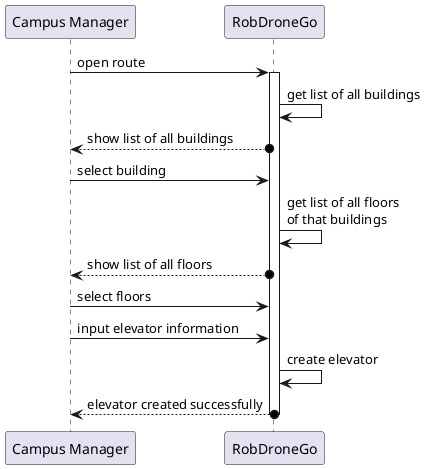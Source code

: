 @startuml SD Lv1

participant "Campus Manager" as campusManager
participant RobDroneGo as system
campusManager -> system : open route
activate system

system -> system : get list of all buildings

campusManager <--o system : show list of all buildings

campusManager -> system : select building

system -> system : get list of all floors\nof that buildings

campusManager <--o system : show list of all floors

campusManager -> system : select floors

campusManager -> system : input elevator information

system -> system : create elevator

campusManager <--o system : elevator created successfully

deactivate system

@enduml
